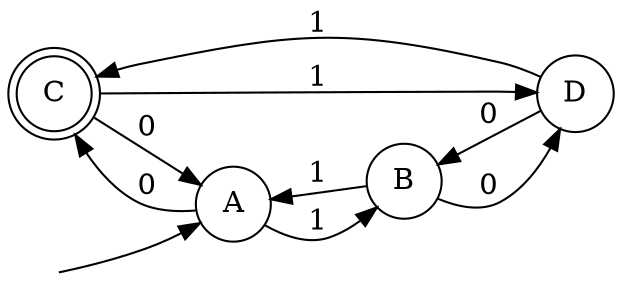 digraph Calificacion1 { 
rankdir=LR;node [shape = doublecircle]; C;
node [shape = circle]; A B D;
node [shape = point, color=white, fontcolor=white]; start;
start -> A;
A -> B [ label="1"];
A -> C [ label="0"];
B -> A [ label="1"];
B -> D [ label="0"];
C -> A [ label="0"];
C -> D [ label="1"];
D -> B [ label="0"];
D -> C [ label="1"];
}